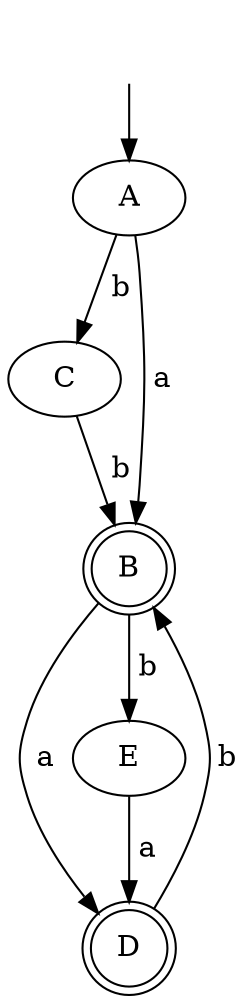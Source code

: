 digraph G {
node5 [label="A"]
start [style=invisible]
start -> node5
node5->node8 [label=" b"]
node5->node6 [label=" a"]
node6 [label="B" shape=doublecircle]
node6->node9 [label=" a"]
node6->node7 [label=" b"]
node7 [label="E"]
node7->node9 [label=" a"]
node8 [label="C"]
node8->node6 [label=" b"]
node9 [label="D" shape=doublecircle]
node9->node6 [label=" b"]
}